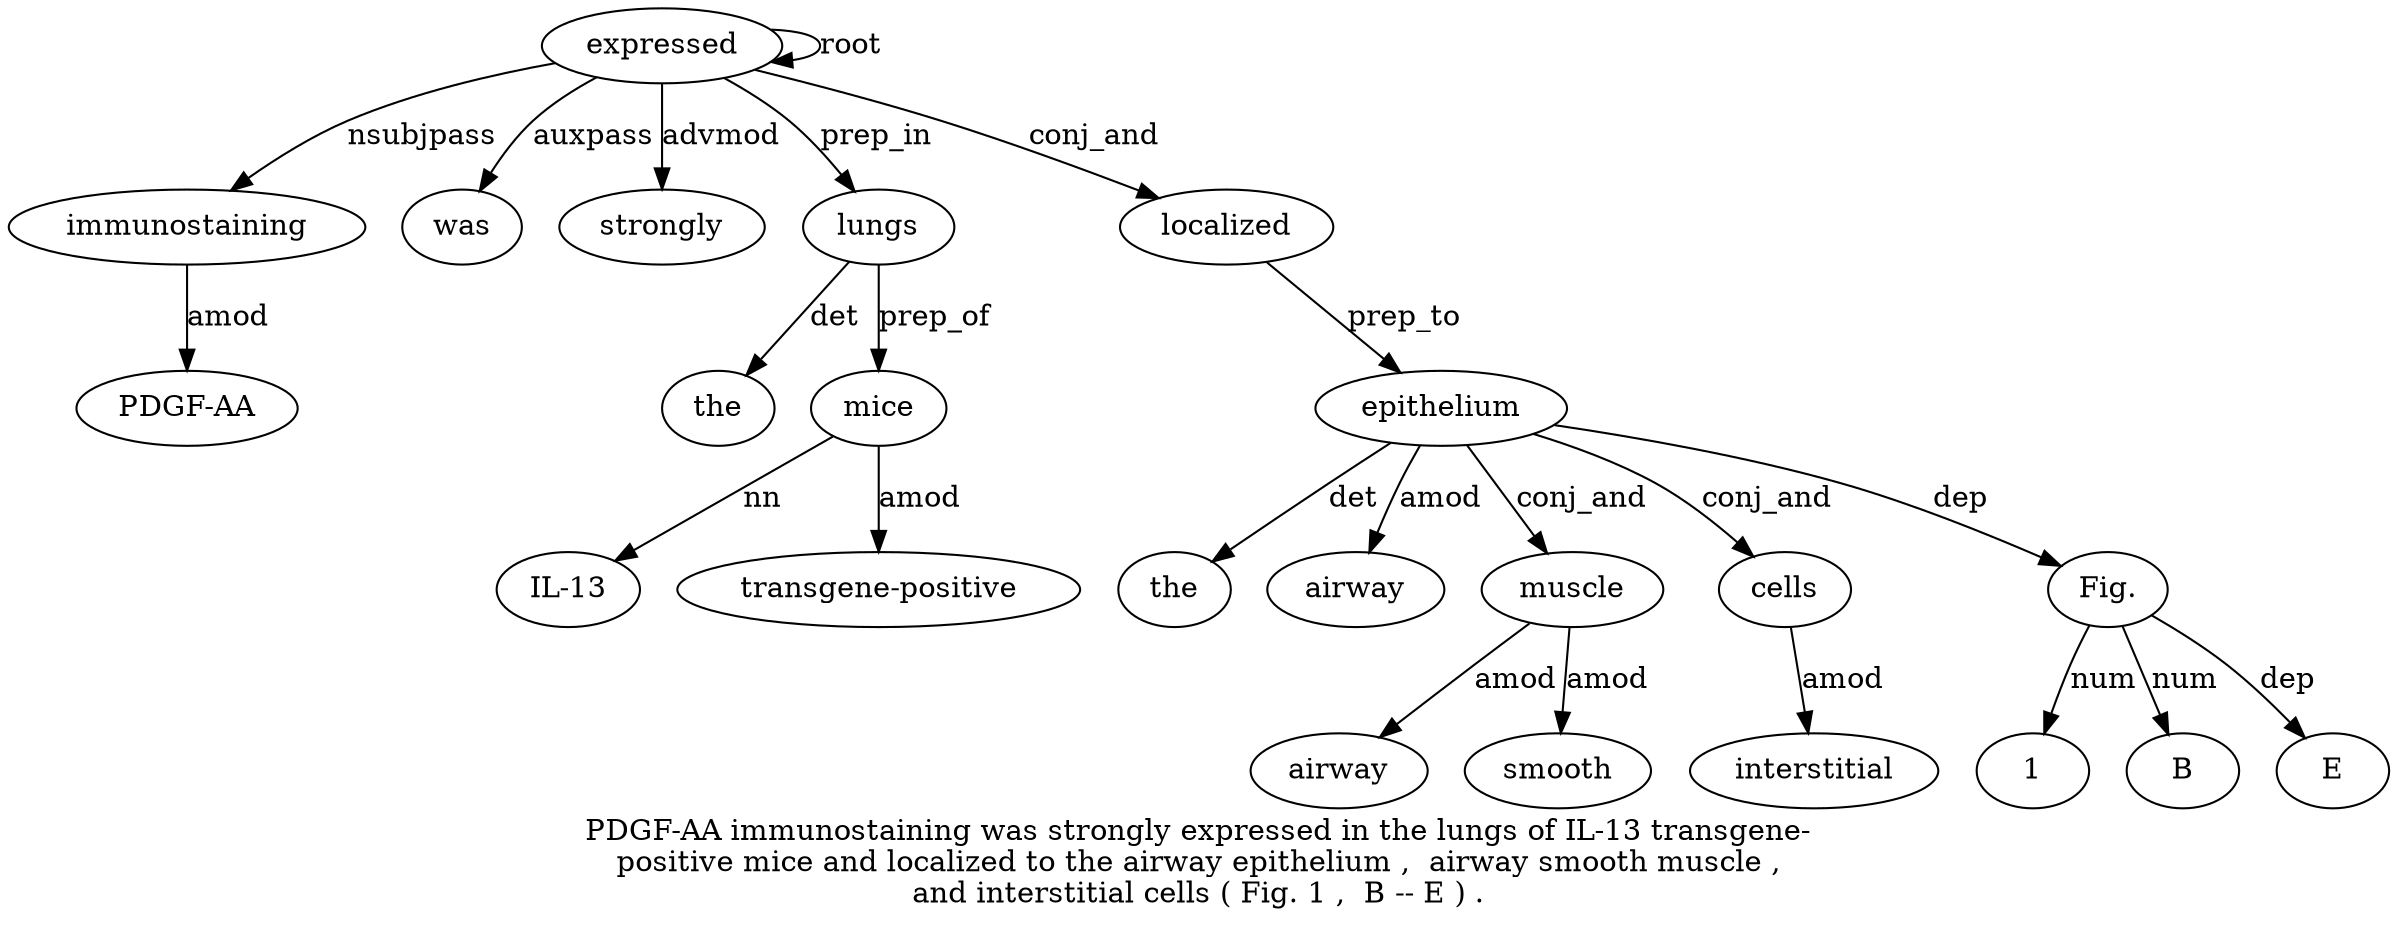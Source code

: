 digraph "PDGF-AA immunostaining was strongly expressed in the lungs of IL-13 transgene-positive mice and localized to the airway epithelium ,  airway smooth muscle ,  and interstitial cells ( Fig. 1 ,  B -- E ) ." {
label="PDGF-AA immunostaining was strongly expressed in the lungs of IL-13 transgene-
positive mice and localized to the airway epithelium ,  airway smooth muscle ,
and interstitial cells ( Fig. 1 ,  B -- E ) .";
immunostaining2 [style=filled, fillcolor=white, label=immunostaining];
"PDGF-AA1" [style=filled, fillcolor=white, label="PDGF-AA"];
immunostaining2 -> "PDGF-AA1"  [label=amod];
expressed5 [style=filled, fillcolor=white, label=expressed];
expressed5 -> immunostaining2  [label=nsubjpass];
was3 [style=filled, fillcolor=white, label=was];
expressed5 -> was3  [label=auxpass];
strongly4 [style=filled, fillcolor=white, label=strongly];
expressed5 -> strongly4  [label=advmod];
expressed5 -> expressed5  [label=root];
lungs8 [style=filled, fillcolor=white, label=lungs];
the7 [style=filled, fillcolor=white, label=the];
lungs8 -> the7  [label=det];
expressed5 -> lungs8  [label=prep_in];
mice12 [style=filled, fillcolor=white, label=mice];
"IL-130" [style=filled, fillcolor=white, label="IL-13"];
mice12 -> "IL-130"  [label=nn];
"transgene-positive11" [style=filled, fillcolor=white, label="transgene-positive"];
mice12 -> "transgene-positive11"  [label=amod];
lungs8 -> mice12  [label=prep_of];
localized14 [style=filled, fillcolor=white, label=localized];
expressed5 -> localized14  [label=conj_and];
epithelium18 [style=filled, fillcolor=white, label=epithelium];
the16 [style=filled, fillcolor=white, label=the];
epithelium18 -> the16  [label=det];
airway17 [style=filled, fillcolor=white, label=airway];
epithelium18 -> airway17  [label=amod];
localized14 -> epithelium18  [label=prep_to];
muscle22 [style=filled, fillcolor=white, label=muscle];
airway20 [style=filled, fillcolor=white, label=airway];
muscle22 -> airway20  [label=amod];
smooth21 [style=filled, fillcolor=white, label=smooth];
muscle22 -> smooth21  [label=amod];
epithelium18 -> muscle22  [label=conj_and];
cells26 [style=filled, fillcolor=white, label=cells];
interstitial25 [style=filled, fillcolor=white, label=interstitial];
cells26 -> interstitial25  [label=amod];
epithelium18 -> cells26  [label=conj_and];
"Fig.28" [style=filled, fillcolor=white, label="Fig."];
epithelium18 -> "Fig.28"  [label=dep];
129 [style=filled, fillcolor=white, label=1];
"Fig.28" -> 129  [label=num];
B31 [style=filled, fillcolor=white, label=B];
"Fig.28" -> B31  [label=num];
E33 [style=filled, fillcolor=white, label=E];
"Fig.28" -> E33  [label=dep];
}

